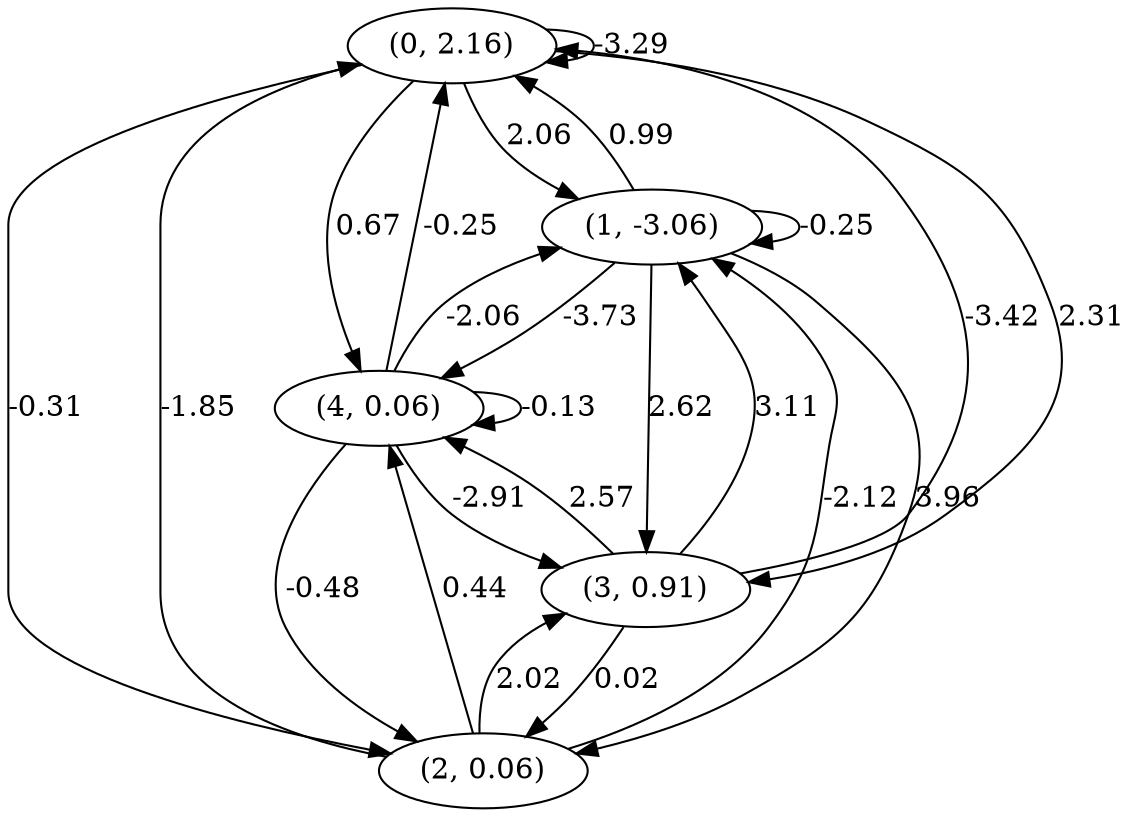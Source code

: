 digraph {
    0 [ label = "(0, 2.16)" ]
    1 [ label = "(1, -3.06)" ]
    2 [ label = "(2, 0.06)" ]
    3 [ label = "(3, 0.91)" ]
    4 [ label = "(4, 0.06)" ]
    0 -> 0 [ label = "-3.29" ]
    1 -> 1 [ label = "-0.25" ]
    4 -> 4 [ label = "-0.13" ]
    1 -> 0 [ label = "0.99" ]
    2 -> 0 [ label = "-1.85" ]
    3 -> 0 [ label = "-3.42" ]
    4 -> 0 [ label = "-0.25" ]
    0 -> 1 [ label = "2.06" ]
    2 -> 1 [ label = "-2.12" ]
    3 -> 1 [ label = "3.11" ]
    4 -> 1 [ label = "-2.06" ]
    0 -> 2 [ label = "-0.31" ]
    1 -> 2 [ label = "3.96" ]
    3 -> 2 [ label = "0.02" ]
    4 -> 2 [ label = "-0.48" ]
    0 -> 3 [ label = "2.31" ]
    1 -> 3 [ label = "2.62" ]
    2 -> 3 [ label = "2.02" ]
    4 -> 3 [ label = "-2.91" ]
    0 -> 4 [ label = "0.67" ]
    1 -> 4 [ label = "-3.73" ]
    2 -> 4 [ label = "0.44" ]
    3 -> 4 [ label = "2.57" ]
}

